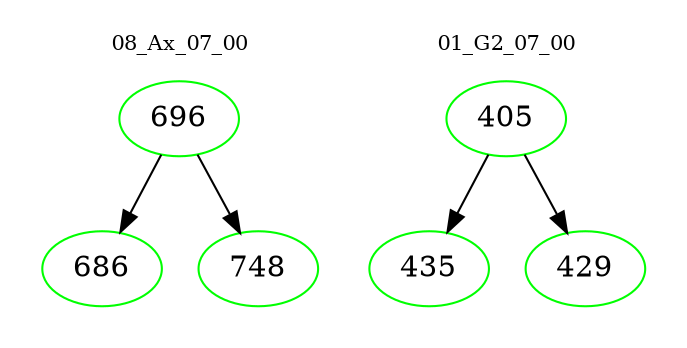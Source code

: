 digraph{
subgraph cluster_0 {
color = white
label = "08_Ax_07_00";
fontsize=10;
T0_696 [label="696", color="green"]
T0_696 -> T0_686 [color="black"]
T0_686 [label="686", color="green"]
T0_696 -> T0_748 [color="black"]
T0_748 [label="748", color="green"]
}
subgraph cluster_1 {
color = white
label = "01_G2_07_00";
fontsize=10;
T1_405 [label="405", color="green"]
T1_405 -> T1_435 [color="black"]
T1_435 [label="435", color="green"]
T1_405 -> T1_429 [color="black"]
T1_429 [label="429", color="green"]
}
}
